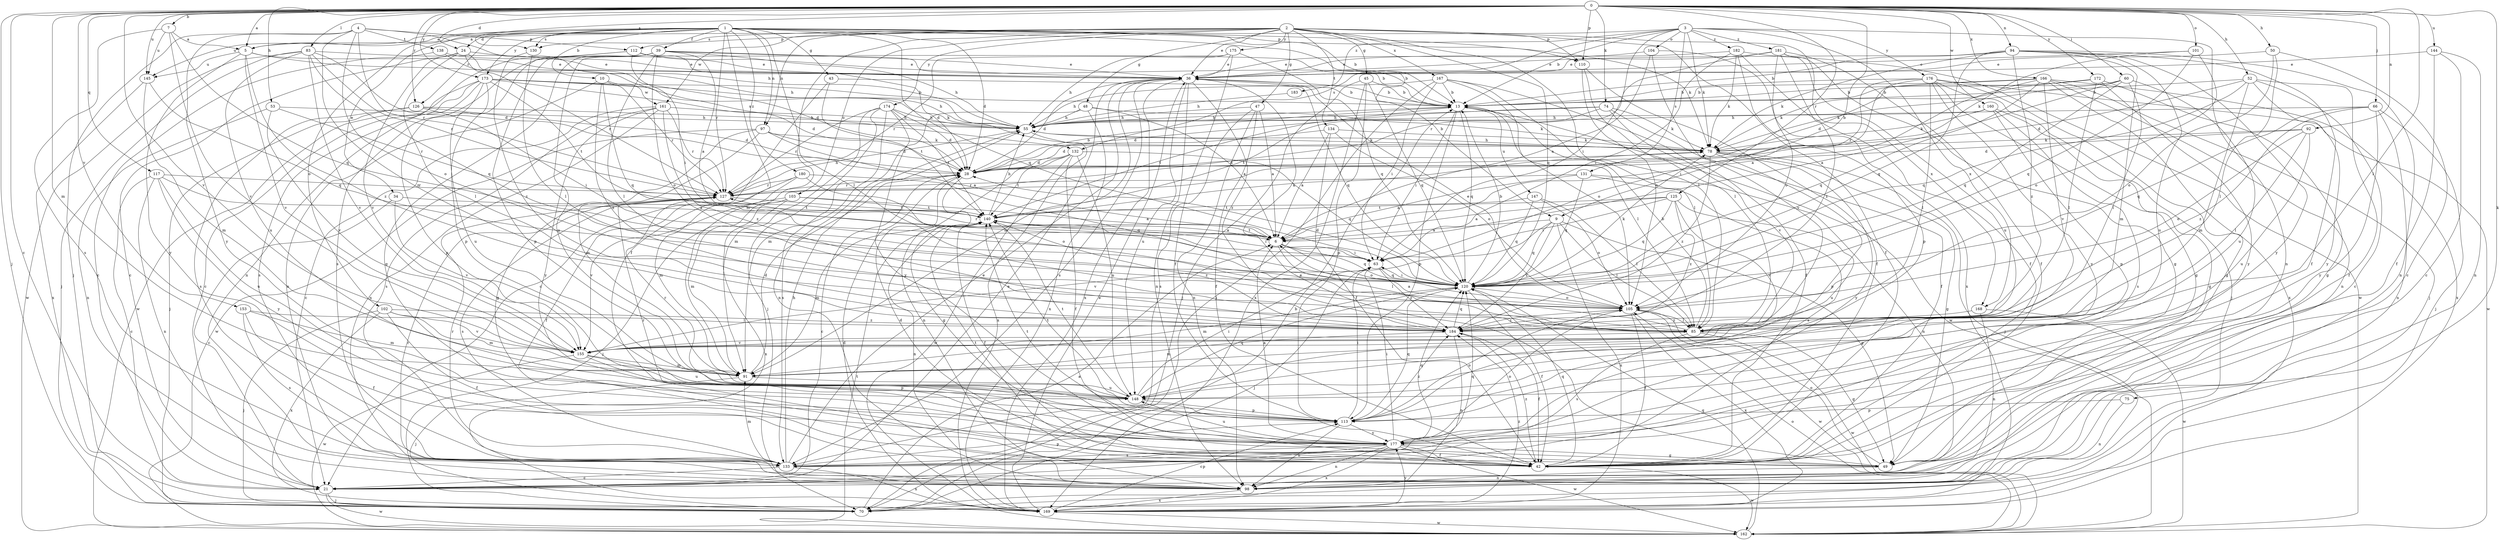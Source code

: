 strict digraph  {
0;
1;
2;
3;
4;
5;
6;
7;
9;
10;
13;
21;
24;
28;
34;
36;
39;
42;
43;
45;
47;
48;
49;
50;
52;
53;
55;
60;
63;
66;
70;
74;
75;
78;
83;
85;
91;
92;
94;
97;
98;
101;
102;
103;
104;
105;
110;
112;
113;
117;
120;
125;
126;
127;
130;
131;
132;
133;
134;
138;
140;
144;
145;
147;
148;
153;
155;
160;
161;
162;
166;
167;
168;
169;
172;
173;
174;
175;
176;
177;
180;
181;
182;
183;
184;
0 -> 5  [label=a];
0 -> 7  [label=b];
0 -> 9  [label=b];
0 -> 21  [label=c];
0 -> 24  [label=d];
0 -> 50  [label=h];
0 -> 52  [label=h];
0 -> 53  [label=h];
0 -> 60  [label=i];
0 -> 66  [label=j];
0 -> 70  [label=j];
0 -> 74  [label=k];
0 -> 75  [label=k];
0 -> 83  [label=l];
0 -> 85  [label=l];
0 -> 91  [label=m];
0 -> 92  [label=n];
0 -> 94  [label=n];
0 -> 101  [label=o];
0 -> 110  [label=p];
0 -> 117  [label=q];
0 -> 125  [label=r];
0 -> 126  [label=r];
0 -> 130  [label=s];
0 -> 144  [label=u];
0 -> 145  [label=u];
0 -> 153  [label=v];
0 -> 155  [label=v];
0 -> 160  [label=w];
0 -> 166  [label=x];
0 -> 172  [label=y];
0 -> 173  [label=y];
1 -> 5  [label=a];
1 -> 9  [label=b];
1 -> 10  [label=b];
1 -> 13  [label=b];
1 -> 24  [label=d];
1 -> 28  [label=d];
1 -> 34  [label=e];
1 -> 39  [label=f];
1 -> 42  [label=f];
1 -> 43  [label=g];
1 -> 78  [label=k];
1 -> 85  [label=l];
1 -> 97  [label=n];
1 -> 102  [label=o];
1 -> 110  [label=p];
1 -> 120  [label=q];
1 -> 126  [label=r];
1 -> 127  [label=r];
1 -> 130  [label=s];
1 -> 145  [label=u];
1 -> 173  [label=y];
1 -> 180  [label=z];
2 -> 36  [label=e];
2 -> 42  [label=f];
2 -> 45  [label=g];
2 -> 47  [label=g];
2 -> 48  [label=g];
2 -> 85  [label=l];
2 -> 91  [label=m];
2 -> 97  [label=n];
2 -> 103  [label=o];
2 -> 110  [label=p];
2 -> 112  [label=p];
2 -> 120  [label=q];
2 -> 130  [label=s];
2 -> 134  [label=t];
2 -> 161  [label=w];
2 -> 167  [label=x];
2 -> 168  [label=x];
2 -> 174  [label=y];
2 -> 175  [label=y];
3 -> 5  [label=a];
3 -> 13  [label=b];
3 -> 63  [label=i];
3 -> 78  [label=k];
3 -> 98  [label=n];
3 -> 104  [label=o];
3 -> 131  [label=s];
3 -> 132  [label=s];
3 -> 168  [label=x];
3 -> 176  [label=y];
3 -> 181  [label=z];
3 -> 182  [label=z];
3 -> 183  [label=z];
4 -> 55  [label=h];
4 -> 70  [label=j];
4 -> 105  [label=o];
4 -> 112  [label=p];
4 -> 127  [label=r];
4 -> 138  [label=t];
4 -> 177  [label=y];
4 -> 184  [label=z];
5 -> 36  [label=e];
5 -> 132  [label=s];
5 -> 145  [label=u];
5 -> 155  [label=v];
5 -> 177  [label=y];
5 -> 184  [label=z];
6 -> 63  [label=i];
6 -> 85  [label=l];
6 -> 105  [label=o];
6 -> 120  [label=q];
6 -> 127  [label=r];
6 -> 140  [label=t];
7 -> 5  [label=a];
7 -> 120  [label=q];
7 -> 133  [label=s];
7 -> 145  [label=u];
7 -> 155  [label=v];
9 -> 6  [label=a];
9 -> 49  [label=g];
9 -> 85  [label=l];
9 -> 120  [label=q];
9 -> 155  [label=v];
9 -> 169  [label=x];
9 -> 184  [label=z];
10 -> 98  [label=n];
10 -> 120  [label=q];
10 -> 127  [label=r];
10 -> 161  [label=w];
10 -> 184  [label=z];
13 -> 55  [label=h];
13 -> 63  [label=i];
13 -> 85  [label=l];
13 -> 113  [label=p];
13 -> 120  [label=q];
13 -> 140  [label=t];
13 -> 147  [label=u];
13 -> 162  [label=w];
21 -> 36  [label=e];
21 -> 70  [label=j];
21 -> 162  [label=w];
24 -> 21  [label=c];
24 -> 36  [label=e];
24 -> 55  [label=h];
24 -> 85  [label=l];
24 -> 127  [label=r];
24 -> 155  [label=v];
28 -> 13  [label=b];
28 -> 21  [label=c];
28 -> 49  [label=g];
28 -> 127  [label=r];
34 -> 21  [label=c];
34 -> 140  [label=t];
34 -> 155  [label=v];
36 -> 13  [label=b];
36 -> 28  [label=d];
36 -> 91  [label=m];
36 -> 98  [label=n];
36 -> 120  [label=q];
36 -> 133  [label=s];
36 -> 148  [label=u];
36 -> 169  [label=x];
36 -> 184  [label=z];
39 -> 6  [label=a];
39 -> 13  [label=b];
39 -> 36  [label=e];
39 -> 49  [label=g];
39 -> 55  [label=h];
39 -> 85  [label=l];
39 -> 105  [label=o];
39 -> 113  [label=p];
39 -> 133  [label=s];
39 -> 148  [label=u];
42 -> 28  [label=d];
42 -> 120  [label=q];
42 -> 140  [label=t];
42 -> 162  [label=w];
42 -> 184  [label=z];
43 -> 13  [label=b];
43 -> 21  [label=c];
43 -> 140  [label=t];
45 -> 13  [label=b];
45 -> 70  [label=j];
45 -> 113  [label=p];
45 -> 120  [label=q];
45 -> 169  [label=x];
47 -> 6  [label=a];
47 -> 42  [label=f];
47 -> 55  [label=h];
47 -> 98  [label=n];
47 -> 133  [label=s];
48 -> 6  [label=a];
48 -> 55  [label=h];
48 -> 78  [label=k];
48 -> 91  [label=m];
48 -> 169  [label=x];
49 -> 36  [label=e];
49 -> 98  [label=n];
49 -> 105  [label=o];
50 -> 21  [label=c];
50 -> 36  [label=e];
50 -> 85  [label=l];
50 -> 105  [label=o];
52 -> 13  [label=b];
52 -> 21  [label=c];
52 -> 28  [label=d];
52 -> 42  [label=f];
52 -> 91  [label=m];
52 -> 120  [label=q];
52 -> 177  [label=y];
53 -> 55  [label=h];
53 -> 98  [label=n];
53 -> 127  [label=r];
53 -> 155  [label=v];
55 -> 78  [label=k];
55 -> 133  [label=s];
55 -> 169  [label=x];
60 -> 6  [label=a];
60 -> 13  [label=b];
60 -> 78  [label=k];
60 -> 85  [label=l];
60 -> 120  [label=q];
60 -> 148  [label=u];
63 -> 70  [label=j];
63 -> 120  [label=q];
63 -> 184  [label=z];
66 -> 55  [label=h];
66 -> 70  [label=j];
66 -> 98  [label=n];
66 -> 120  [label=q];
66 -> 177  [label=y];
66 -> 184  [label=z];
70 -> 6  [label=a];
70 -> 13  [label=b];
74 -> 28  [label=d];
74 -> 42  [label=f];
74 -> 55  [label=h];
74 -> 78  [label=k];
74 -> 140  [label=t];
74 -> 155  [label=v];
75 -> 98  [label=n];
75 -> 113  [label=p];
78 -> 28  [label=d];
78 -> 49  [label=g];
78 -> 55  [label=h];
78 -> 70  [label=j];
78 -> 113  [label=p];
78 -> 177  [label=y];
78 -> 184  [label=z];
83 -> 28  [label=d];
83 -> 36  [label=e];
83 -> 70  [label=j];
83 -> 120  [label=q];
83 -> 127  [label=r];
83 -> 148  [label=u];
83 -> 155  [label=v];
83 -> 162  [label=w];
85 -> 6  [label=a];
85 -> 13  [label=b];
85 -> 49  [label=g];
85 -> 133  [label=s];
85 -> 155  [label=v];
85 -> 162  [label=w];
91 -> 28  [label=d];
91 -> 70  [label=j];
91 -> 148  [label=u];
92 -> 28  [label=d];
92 -> 78  [label=k];
92 -> 85  [label=l];
92 -> 105  [label=o];
92 -> 148  [label=u];
94 -> 13  [label=b];
94 -> 36  [label=e];
94 -> 42  [label=f];
94 -> 78  [label=k];
94 -> 91  [label=m];
94 -> 98  [label=n];
94 -> 120  [label=q];
94 -> 148  [label=u];
94 -> 177  [label=y];
94 -> 184  [label=z];
97 -> 6  [label=a];
97 -> 28  [label=d];
97 -> 49  [label=g];
97 -> 78  [label=k];
97 -> 91  [label=m];
97 -> 162  [label=w];
98 -> 127  [label=r];
98 -> 169  [label=x];
101 -> 36  [label=e];
101 -> 78  [label=k];
101 -> 105  [label=o];
101 -> 120  [label=q];
102 -> 42  [label=f];
102 -> 70  [label=j];
102 -> 91  [label=m];
102 -> 155  [label=v];
102 -> 169  [label=x];
102 -> 184  [label=z];
103 -> 6  [label=a];
103 -> 70  [label=j];
103 -> 91  [label=m];
103 -> 140  [label=t];
103 -> 155  [label=v];
103 -> 169  [label=x];
104 -> 6  [label=a];
104 -> 36  [label=e];
104 -> 155  [label=v];
104 -> 169  [label=x];
105 -> 36  [label=e];
105 -> 42  [label=f];
105 -> 85  [label=l];
105 -> 162  [label=w];
105 -> 169  [label=x];
105 -> 184  [label=z];
110 -> 42  [label=f];
110 -> 85  [label=l];
110 -> 105  [label=o];
112 -> 13  [label=b];
112 -> 28  [label=d];
112 -> 36  [label=e];
112 -> 63  [label=i];
112 -> 98  [label=n];
112 -> 113  [label=p];
113 -> 63  [label=i];
113 -> 98  [label=n];
113 -> 105  [label=o];
113 -> 120  [label=q];
113 -> 140  [label=t];
113 -> 177  [label=y];
113 -> 184  [label=z];
117 -> 6  [label=a];
117 -> 21  [label=c];
117 -> 98  [label=n];
117 -> 127  [label=r];
117 -> 148  [label=u];
117 -> 177  [label=y];
120 -> 13  [label=b];
120 -> 28  [label=d];
120 -> 42  [label=f];
120 -> 63  [label=i];
120 -> 78  [label=k];
120 -> 91  [label=m];
120 -> 105  [label=o];
125 -> 6  [label=a];
125 -> 63  [label=i];
125 -> 120  [label=q];
125 -> 140  [label=t];
125 -> 148  [label=u];
125 -> 155  [label=v];
125 -> 184  [label=z];
126 -> 28  [label=d];
126 -> 55  [label=h];
126 -> 63  [label=i];
126 -> 70  [label=j];
126 -> 133  [label=s];
127 -> 55  [label=h];
127 -> 133  [label=s];
127 -> 140  [label=t];
130 -> 85  [label=l];
130 -> 184  [label=z];
131 -> 6  [label=a];
131 -> 98  [label=n];
131 -> 120  [label=q];
131 -> 127  [label=r];
131 -> 133  [label=s];
132 -> 28  [label=d];
132 -> 42  [label=f];
132 -> 98  [label=n];
132 -> 120  [label=q];
132 -> 140  [label=t];
132 -> 148  [label=u];
132 -> 162  [label=w];
133 -> 21  [label=c];
133 -> 36  [label=e];
133 -> 55  [label=h];
133 -> 91  [label=m];
133 -> 113  [label=p];
133 -> 120  [label=q];
133 -> 127  [label=r];
133 -> 169  [label=x];
134 -> 6  [label=a];
134 -> 28  [label=d];
134 -> 42  [label=f];
134 -> 78  [label=k];
134 -> 105  [label=o];
138 -> 21  [label=c];
138 -> 28  [label=d];
138 -> 36  [label=e];
140 -> 6  [label=a];
140 -> 42  [label=f];
140 -> 55  [label=h];
140 -> 63  [label=i];
140 -> 78  [label=k];
140 -> 91  [label=m];
140 -> 98  [label=n];
140 -> 184  [label=z];
144 -> 21  [label=c];
144 -> 36  [label=e];
144 -> 42  [label=f];
144 -> 98  [label=n];
145 -> 91  [label=m];
145 -> 120  [label=q];
145 -> 169  [label=x];
147 -> 85  [label=l];
147 -> 105  [label=o];
147 -> 120  [label=q];
147 -> 140  [label=t];
148 -> 63  [label=i];
148 -> 113  [label=p];
148 -> 120  [label=q];
148 -> 127  [label=r];
148 -> 140  [label=t];
153 -> 42  [label=f];
153 -> 85  [label=l];
153 -> 91  [label=m];
153 -> 133  [label=s];
155 -> 91  [label=m];
155 -> 113  [label=p];
155 -> 148  [label=u];
155 -> 162  [label=w];
160 -> 49  [label=g];
160 -> 55  [label=h];
160 -> 78  [label=k];
160 -> 113  [label=p];
160 -> 133  [label=s];
161 -> 21  [label=c];
161 -> 55  [label=h];
161 -> 98  [label=n];
161 -> 127  [label=r];
161 -> 133  [label=s];
161 -> 177  [label=y];
161 -> 184  [label=z];
162 -> 105  [label=o];
162 -> 120  [label=q];
162 -> 140  [label=t];
166 -> 6  [label=a];
166 -> 13  [label=b];
166 -> 28  [label=d];
166 -> 49  [label=g];
166 -> 70  [label=j];
166 -> 98  [label=n];
166 -> 120  [label=q];
166 -> 155  [label=v];
166 -> 169  [label=x];
167 -> 13  [label=b];
167 -> 42  [label=f];
167 -> 55  [label=h];
167 -> 63  [label=i];
167 -> 70  [label=j];
167 -> 85  [label=l];
167 -> 105  [label=o];
168 -> 98  [label=n];
168 -> 162  [label=w];
168 -> 184  [label=z];
169 -> 28  [label=d];
169 -> 36  [label=e];
169 -> 113  [label=p];
169 -> 162  [label=w];
169 -> 177  [label=y];
169 -> 184  [label=z];
172 -> 13  [label=b];
172 -> 49  [label=g];
172 -> 78  [label=k];
172 -> 85  [label=l];
172 -> 177  [label=y];
173 -> 13  [label=b];
173 -> 21  [label=c];
173 -> 28  [label=d];
173 -> 55  [label=h];
173 -> 78  [label=k];
173 -> 113  [label=p];
173 -> 133  [label=s];
173 -> 140  [label=t];
173 -> 148  [label=u];
173 -> 162  [label=w];
174 -> 28  [label=d];
174 -> 55  [label=h];
174 -> 70  [label=j];
174 -> 91  [label=m];
174 -> 98  [label=n];
174 -> 127  [label=r];
174 -> 140  [label=t];
174 -> 177  [label=y];
175 -> 36  [label=e];
175 -> 42  [label=f];
175 -> 55  [label=h];
175 -> 120  [label=q];
175 -> 127  [label=r];
176 -> 13  [label=b];
176 -> 49  [label=g];
176 -> 63  [label=i];
176 -> 70  [label=j];
176 -> 85  [label=l];
176 -> 127  [label=r];
176 -> 162  [label=w];
176 -> 169  [label=x];
176 -> 177  [label=y];
177 -> 6  [label=a];
177 -> 21  [label=c];
177 -> 42  [label=f];
177 -> 49  [label=g];
177 -> 63  [label=i];
177 -> 98  [label=n];
177 -> 105  [label=o];
177 -> 120  [label=q];
177 -> 127  [label=r];
177 -> 133  [label=s];
177 -> 140  [label=t];
177 -> 148  [label=u];
177 -> 162  [label=w];
177 -> 169  [label=x];
180 -> 42  [label=f];
180 -> 91  [label=m];
180 -> 105  [label=o];
180 -> 120  [label=q];
180 -> 127  [label=r];
181 -> 36  [label=e];
181 -> 42  [label=f];
181 -> 49  [label=g];
181 -> 105  [label=o];
181 -> 127  [label=r];
181 -> 148  [label=u];
181 -> 184  [label=z];
182 -> 36  [label=e];
182 -> 42  [label=f];
182 -> 63  [label=i];
182 -> 78  [label=k];
182 -> 113  [label=p];
182 -> 162  [label=w];
183 -> 55  [label=h];
184 -> 42  [label=f];
184 -> 91  [label=m];
184 -> 98  [label=n];
184 -> 120  [label=q];
}
